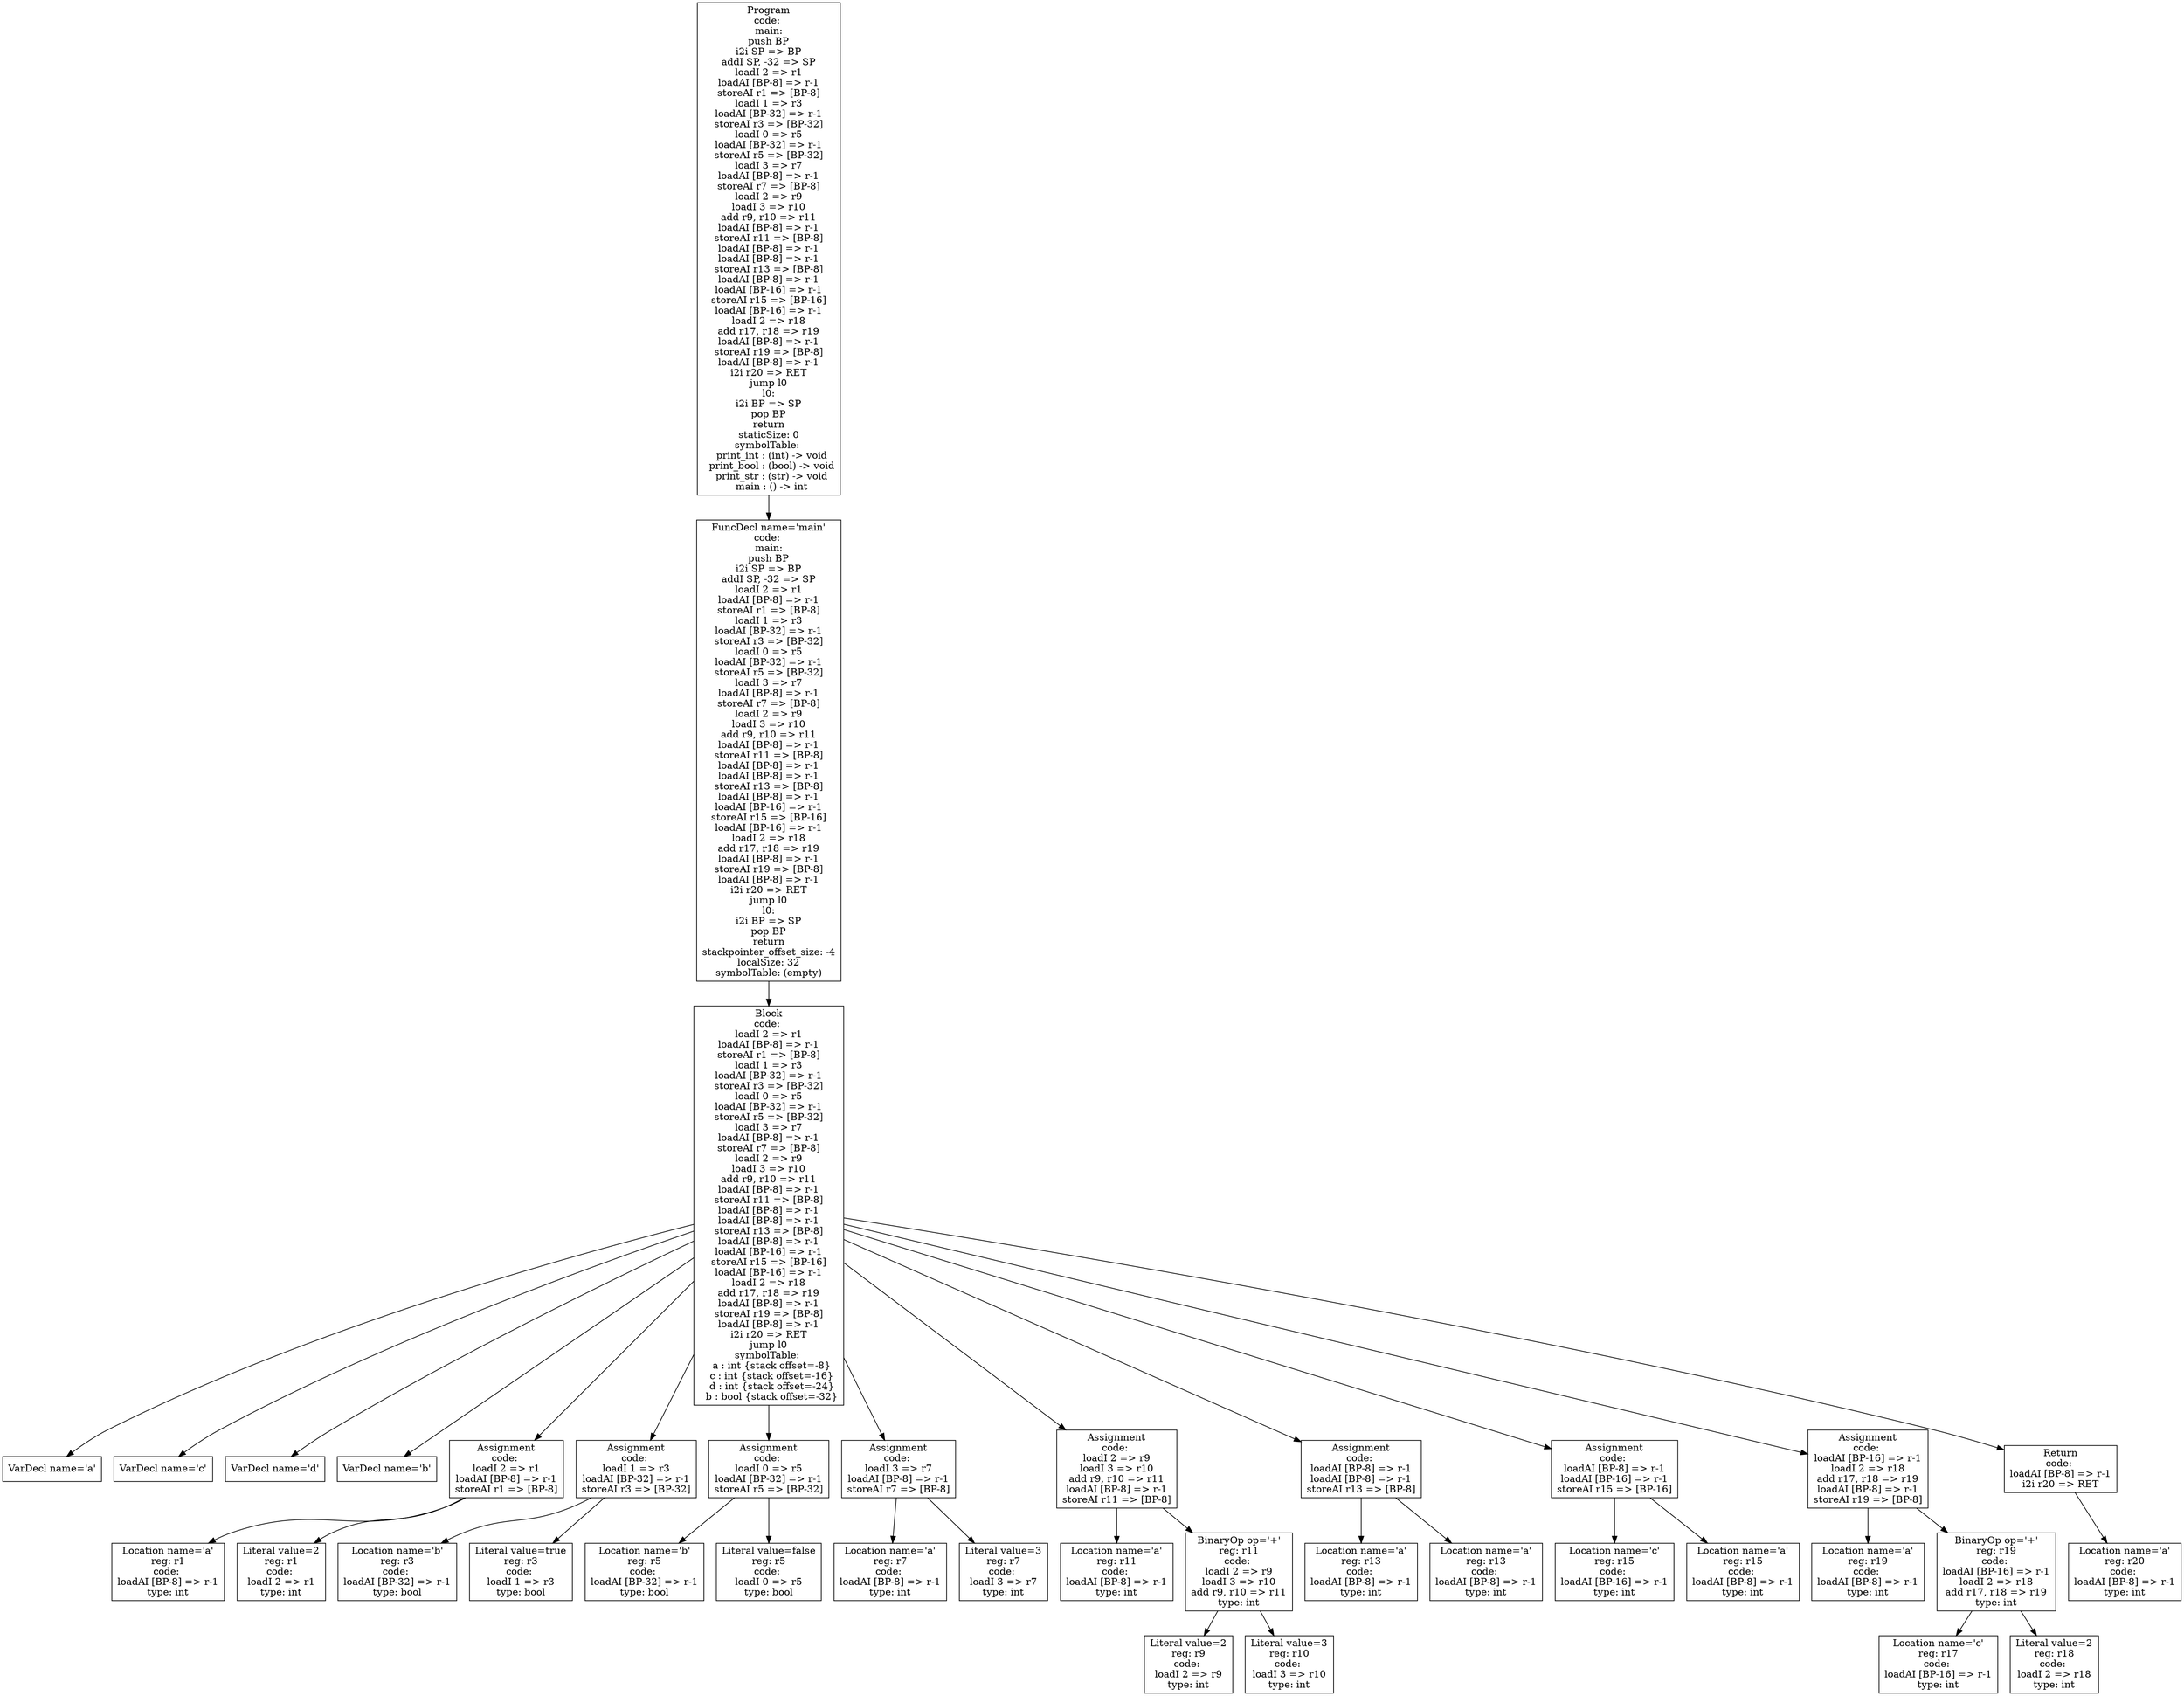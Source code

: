 digraph AST {
3 [shape=box, label="VarDecl name='a'"];
4 [shape=box, label="VarDecl name='c'"];
5 [shape=box, label="VarDecl name='d'"];
6 [shape=box, label="VarDecl name='b'"];
8 [shape=box, label="Location name='a'\nreg: r1\ncode: \nloadAI [BP-8] => r-1\ntype: int"];
9 [shape=box, label="Literal value=2\nreg: r1\ncode: \nloadI 2 => r1\ntype: int"];
7 [shape=box, label="Assignment\ncode: \nloadI 2 => r1\nloadAI [BP-8] => r-1\nstoreAI r1 => [BP-8]"];
7 -> 8;
7 -> 9;
11 [shape=box, label="Location name='b'\nreg: r3\ncode: \nloadAI [BP-32] => r-1\ntype: bool"];
12 [shape=box, label="Literal value=true\nreg: r3\ncode: \nloadI 1 => r3\ntype: bool"];
10 [shape=box, label="Assignment\ncode: \nloadI 1 => r3\nloadAI [BP-32] => r-1\nstoreAI r3 => [BP-32]"];
10 -> 11;
10 -> 12;
14 [shape=box, label="Location name='b'\nreg: r5\ncode: \nloadAI [BP-32] => r-1\ntype: bool"];
15 [shape=box, label="Literal value=false\nreg: r5\ncode: \nloadI 0 => r5\ntype: bool"];
13 [shape=box, label="Assignment\ncode: \nloadI 0 => r5\nloadAI [BP-32] => r-1\nstoreAI r5 => [BP-32]"];
13 -> 14;
13 -> 15;
17 [shape=box, label="Location name='a'\nreg: r7\ncode: \nloadAI [BP-8] => r-1\ntype: int"];
18 [shape=box, label="Literal value=3\nreg: r7\ncode: \nloadI 3 => r7\ntype: int"];
16 [shape=box, label="Assignment\ncode: \nloadI 3 => r7\nloadAI [BP-8] => r-1\nstoreAI r7 => [BP-8]"];
16 -> 17;
16 -> 18;
20 [shape=box, label="Location name='a'\nreg: r11\ncode: \nloadAI [BP-8] => r-1\ntype: int"];
22 [shape=box, label="Literal value=2\nreg: r9\ncode: \nloadI 2 => r9\ntype: int"];
23 [shape=box, label="Literal value=3\nreg: r10\ncode: \nloadI 3 => r10\ntype: int"];
21 [shape=box, label="BinaryOp op='+'\nreg: r11\ncode: \nloadI 2 => r9\nloadI 3 => r10\nadd r9, r10 => r11\ntype: int"];
21 -> 22;
21 -> 23;
19 [shape=box, label="Assignment\ncode: \nloadI 2 => r9\nloadI 3 => r10\nadd r9, r10 => r11\nloadAI [BP-8] => r-1\nstoreAI r11 => [BP-8]"];
19 -> 20;
19 -> 21;
25 [shape=box, label="Location name='a'\nreg: r13\ncode: \nloadAI [BP-8] => r-1\ntype: int"];
26 [shape=box, label="Location name='a'\nreg: r13\ncode: \nloadAI [BP-8] => r-1\ntype: int"];
24 [shape=box, label="Assignment\ncode: \nloadAI [BP-8] => r-1\nloadAI [BP-8] => r-1\nstoreAI r13 => [BP-8]"];
24 -> 25;
24 -> 26;
28 [shape=box, label="Location name='c'\nreg: r15\ncode: \nloadAI [BP-16] => r-1\ntype: int"];
29 [shape=box, label="Location name='a'\nreg: r15\ncode: \nloadAI [BP-8] => r-1\ntype: int"];
27 [shape=box, label="Assignment\ncode: \nloadAI [BP-8] => r-1\nloadAI [BP-16] => r-1\nstoreAI r15 => [BP-16]"];
27 -> 28;
27 -> 29;
31 [shape=box, label="Location name='a'\nreg: r19\ncode: \nloadAI [BP-8] => r-1\ntype: int"];
33 [shape=box, label="Location name='c'\nreg: r17\ncode: \nloadAI [BP-16] => r-1\ntype: int"];
34 [shape=box, label="Literal value=2\nreg: r18\ncode: \nloadI 2 => r18\ntype: int"];
32 [shape=box, label="BinaryOp op='+'\nreg: r19\ncode: \nloadAI [BP-16] => r-1\nloadI 2 => r18\nadd r17, r18 => r19\ntype: int"];
32 -> 33;
32 -> 34;
30 [shape=box, label="Assignment\ncode: \nloadAI [BP-16] => r-1\nloadI 2 => r18\nadd r17, r18 => r19\nloadAI [BP-8] => r-1\nstoreAI r19 => [BP-8]"];
30 -> 31;
30 -> 32;
36 [shape=box, label="Location name='a'\nreg: r20\ncode: \nloadAI [BP-8] => r-1\ntype: int"];
35 [shape=box, label="Return\ncode: \nloadAI [BP-8] => r-1\ni2i r20 => RET"];
35 -> 36;
2 [shape=box, label="Block\ncode: \nloadI 2 => r1\nloadAI [BP-8] => r-1\nstoreAI r1 => [BP-8]\nloadI 1 => r3\nloadAI [BP-32] => r-1\nstoreAI r3 => [BP-32]\nloadI 0 => r5\nloadAI [BP-32] => r-1\nstoreAI r5 => [BP-32]\nloadI 3 => r7\nloadAI [BP-8] => r-1\nstoreAI r7 => [BP-8]\nloadI 2 => r9\nloadI 3 => r10\nadd r9, r10 => r11\nloadAI [BP-8] => r-1\nstoreAI r11 => [BP-8]\nloadAI [BP-8] => r-1\nloadAI [BP-8] => r-1\nstoreAI r13 => [BP-8]\nloadAI [BP-8] => r-1\nloadAI [BP-16] => r-1\nstoreAI r15 => [BP-16]\nloadAI [BP-16] => r-1\nloadI 2 => r18\nadd r17, r18 => r19\nloadAI [BP-8] => r-1\nstoreAI r19 => [BP-8]\nloadAI [BP-8] => r-1\ni2i r20 => RET\njump l0\nsymbolTable: \n  a : int {stack offset=-8}\n  c : int {stack offset=-16}\n  d : int {stack offset=-24}\n  b : bool {stack offset=-32}"];
2 -> 3;
2 -> 4;
2 -> 5;
2 -> 6;
2 -> 7;
2 -> 10;
2 -> 13;
2 -> 16;
2 -> 19;
2 -> 24;
2 -> 27;
2 -> 30;
2 -> 35;
1 [shape=box, label="FuncDecl name='main'\ncode: \nmain:\npush BP\ni2i SP => BP\naddI SP, -32 => SP\nloadI 2 => r1\nloadAI [BP-8] => r-1\nstoreAI r1 => [BP-8]\nloadI 1 => r3\nloadAI [BP-32] => r-1\nstoreAI r3 => [BP-32]\nloadI 0 => r5\nloadAI [BP-32] => r-1\nstoreAI r5 => [BP-32]\nloadI 3 => r7\nloadAI [BP-8] => r-1\nstoreAI r7 => [BP-8]\nloadI 2 => r9\nloadI 3 => r10\nadd r9, r10 => r11\nloadAI [BP-8] => r-1\nstoreAI r11 => [BP-8]\nloadAI [BP-8] => r-1\nloadAI [BP-8] => r-1\nstoreAI r13 => [BP-8]\nloadAI [BP-8] => r-1\nloadAI [BP-16] => r-1\nstoreAI r15 => [BP-16]\nloadAI [BP-16] => r-1\nloadI 2 => r18\nadd r17, r18 => r19\nloadAI [BP-8] => r-1\nstoreAI r19 => [BP-8]\nloadAI [BP-8] => r-1\ni2i r20 => RET\njump l0\nl0:\ni2i BP => SP\npop BP\nreturn\nstackpointer_offset_size: -4\nlocalSize: 32\nsymbolTable: (empty)"];
1 -> 2;
0 [shape=box, label="Program\ncode: \nmain:\npush BP\ni2i SP => BP\naddI SP, -32 => SP\nloadI 2 => r1\nloadAI [BP-8] => r-1\nstoreAI r1 => [BP-8]\nloadI 1 => r3\nloadAI [BP-32] => r-1\nstoreAI r3 => [BP-32]\nloadI 0 => r5\nloadAI [BP-32] => r-1\nstoreAI r5 => [BP-32]\nloadI 3 => r7\nloadAI [BP-8] => r-1\nstoreAI r7 => [BP-8]\nloadI 2 => r9\nloadI 3 => r10\nadd r9, r10 => r11\nloadAI [BP-8] => r-1\nstoreAI r11 => [BP-8]\nloadAI [BP-8] => r-1\nloadAI [BP-8] => r-1\nstoreAI r13 => [BP-8]\nloadAI [BP-8] => r-1\nloadAI [BP-16] => r-1\nstoreAI r15 => [BP-16]\nloadAI [BP-16] => r-1\nloadI 2 => r18\nadd r17, r18 => r19\nloadAI [BP-8] => r-1\nstoreAI r19 => [BP-8]\nloadAI [BP-8] => r-1\ni2i r20 => RET\njump l0\nl0:\ni2i BP => SP\npop BP\nreturn\nstaticSize: 0\nsymbolTable: \n  print_int : (int) -> void\n  print_bool : (bool) -> void\n  print_str : (str) -> void\n  main : () -> int"];
0 -> 1;
}
